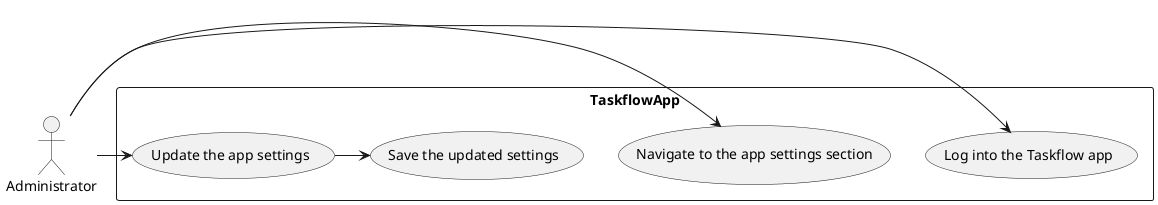 @startuml
actor Administrator

rectangle TaskflowApp {
    usecase "Log into the Taskflow app" as UC1
    usecase "Navigate to the app settings section" as UC2
    usecase "Update the app settings" as UC3
    usecase "Save the updated settings" as UC4
}

Administrator -> UC1
Administrator -> UC2
Administrator -> UC3
UC3 -> UC4

@enduml